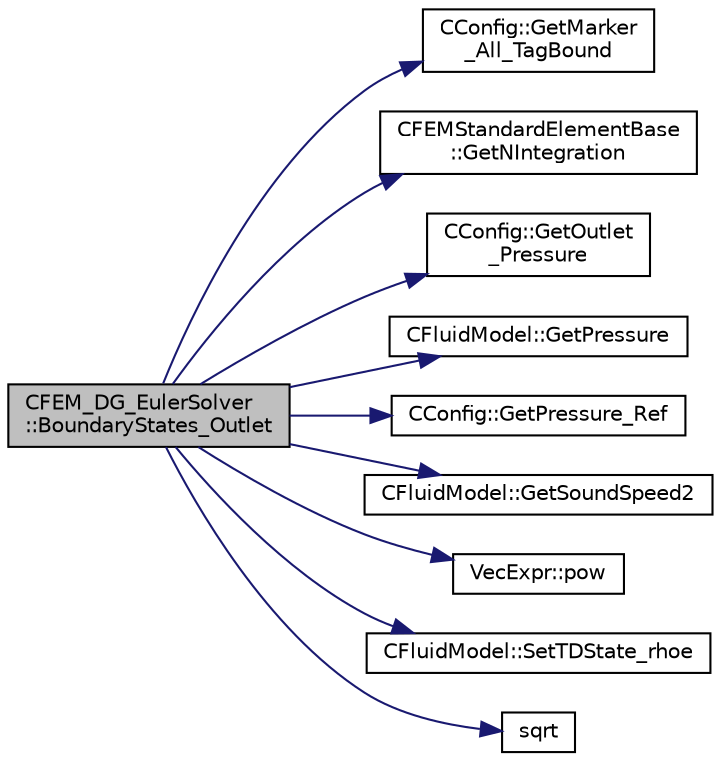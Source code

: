 digraph "CFEM_DG_EulerSolver::BoundaryStates_Outlet"
{
 // LATEX_PDF_SIZE
  edge [fontname="Helvetica",fontsize="10",labelfontname="Helvetica",labelfontsize="10"];
  node [fontname="Helvetica",fontsize="10",shape=record];
  rankdir="LR";
  Node1 [label="CFEM_DG_EulerSolver\l::BoundaryStates_Outlet",height=0.2,width=0.4,color="black", fillcolor="grey75", style="filled", fontcolor="black",tooltip="Function, which computes the boundary states in the integration points of the boundary face by applyi..."];
  Node1 -> Node2 [color="midnightblue",fontsize="10",style="solid",fontname="Helvetica"];
  Node2 [label="CConfig::GetMarker\l_All_TagBound",height=0.2,width=0.4,color="black", fillcolor="white", style="filled",URL="$classCConfig.html#ab8c9c1f45950a29355be4ff357049440",tooltip="Get the index of the surface defined in the geometry file."];
  Node1 -> Node3 [color="midnightblue",fontsize="10",style="solid",fontname="Helvetica"];
  Node3 [label="CFEMStandardElementBase\l::GetNIntegration",height=0.2,width=0.4,color="black", fillcolor="white", style="filled",URL="$classCFEMStandardElementBase.html#aa5ad06a05a1d7b66bccca65521168a3b",tooltip="Function, which makes available the number of integration points for this standard element."];
  Node1 -> Node4 [color="midnightblue",fontsize="10",style="solid",fontname="Helvetica"];
  Node4 [label="CConfig::GetOutlet\l_Pressure",height=0.2,width=0.4,color="black", fillcolor="white", style="filled",URL="$classCConfig.html#a5ea6402b4b29cb86b1c3146cb98155fd",tooltip="Get the back pressure (static) at an outlet boundary."];
  Node1 -> Node5 [color="midnightblue",fontsize="10",style="solid",fontname="Helvetica"];
  Node5 [label="CFluidModel::GetPressure",height=0.2,width=0.4,color="black", fillcolor="white", style="filled",URL="$classCFluidModel.html#aee63b54308942e8b61b62a12a3278029",tooltip="Get fluid pressure."];
  Node1 -> Node6 [color="midnightblue",fontsize="10",style="solid",fontname="Helvetica"];
  Node6 [label="CConfig::GetPressure_Ref",height=0.2,width=0.4,color="black", fillcolor="white", style="filled",URL="$classCConfig.html#a75b1f9203bdb8ced64323a100fa3aef9",tooltip="Get the value of the reference pressure for non-dimensionalization."];
  Node1 -> Node7 [color="midnightblue",fontsize="10",style="solid",fontname="Helvetica"];
  Node7 [label="CFluidModel::GetSoundSpeed2",height=0.2,width=0.4,color="black", fillcolor="white", style="filled",URL="$classCFluidModel.html#a654e55c4c6bb3914b40fbc27410876ba",tooltip="Get fluid speed of sound squared."];
  Node1 -> Node8 [color="midnightblue",fontsize="10",style="solid",fontname="Helvetica"];
  Node8 [label="VecExpr::pow",height=0.2,width=0.4,color="black", fillcolor="white", style="filled",URL="$group__VecExpr.html#ga7fb255e1f2a1773d3cc6ff7bee1aadd2",tooltip=" "];
  Node1 -> Node9 [color="midnightblue",fontsize="10",style="solid",fontname="Helvetica"];
  Node9 [label="CFluidModel::SetTDState_rhoe",height=0.2,width=0.4,color="black", fillcolor="white", style="filled",URL="$classCFluidModel.html#a0c795f4190d7f03963bd4ba50f43c641",tooltip="virtual member that would be different for each gas model implemented"];
  Node1 -> Node10 [color="midnightblue",fontsize="10",style="solid",fontname="Helvetica"];
  Node10 [label="sqrt",height=0.2,width=0.4,color="black", fillcolor="white", style="filled",URL="$group__SIMD.html#ga54a1925ab40fb4249ea255072520de35",tooltip=" "];
}
